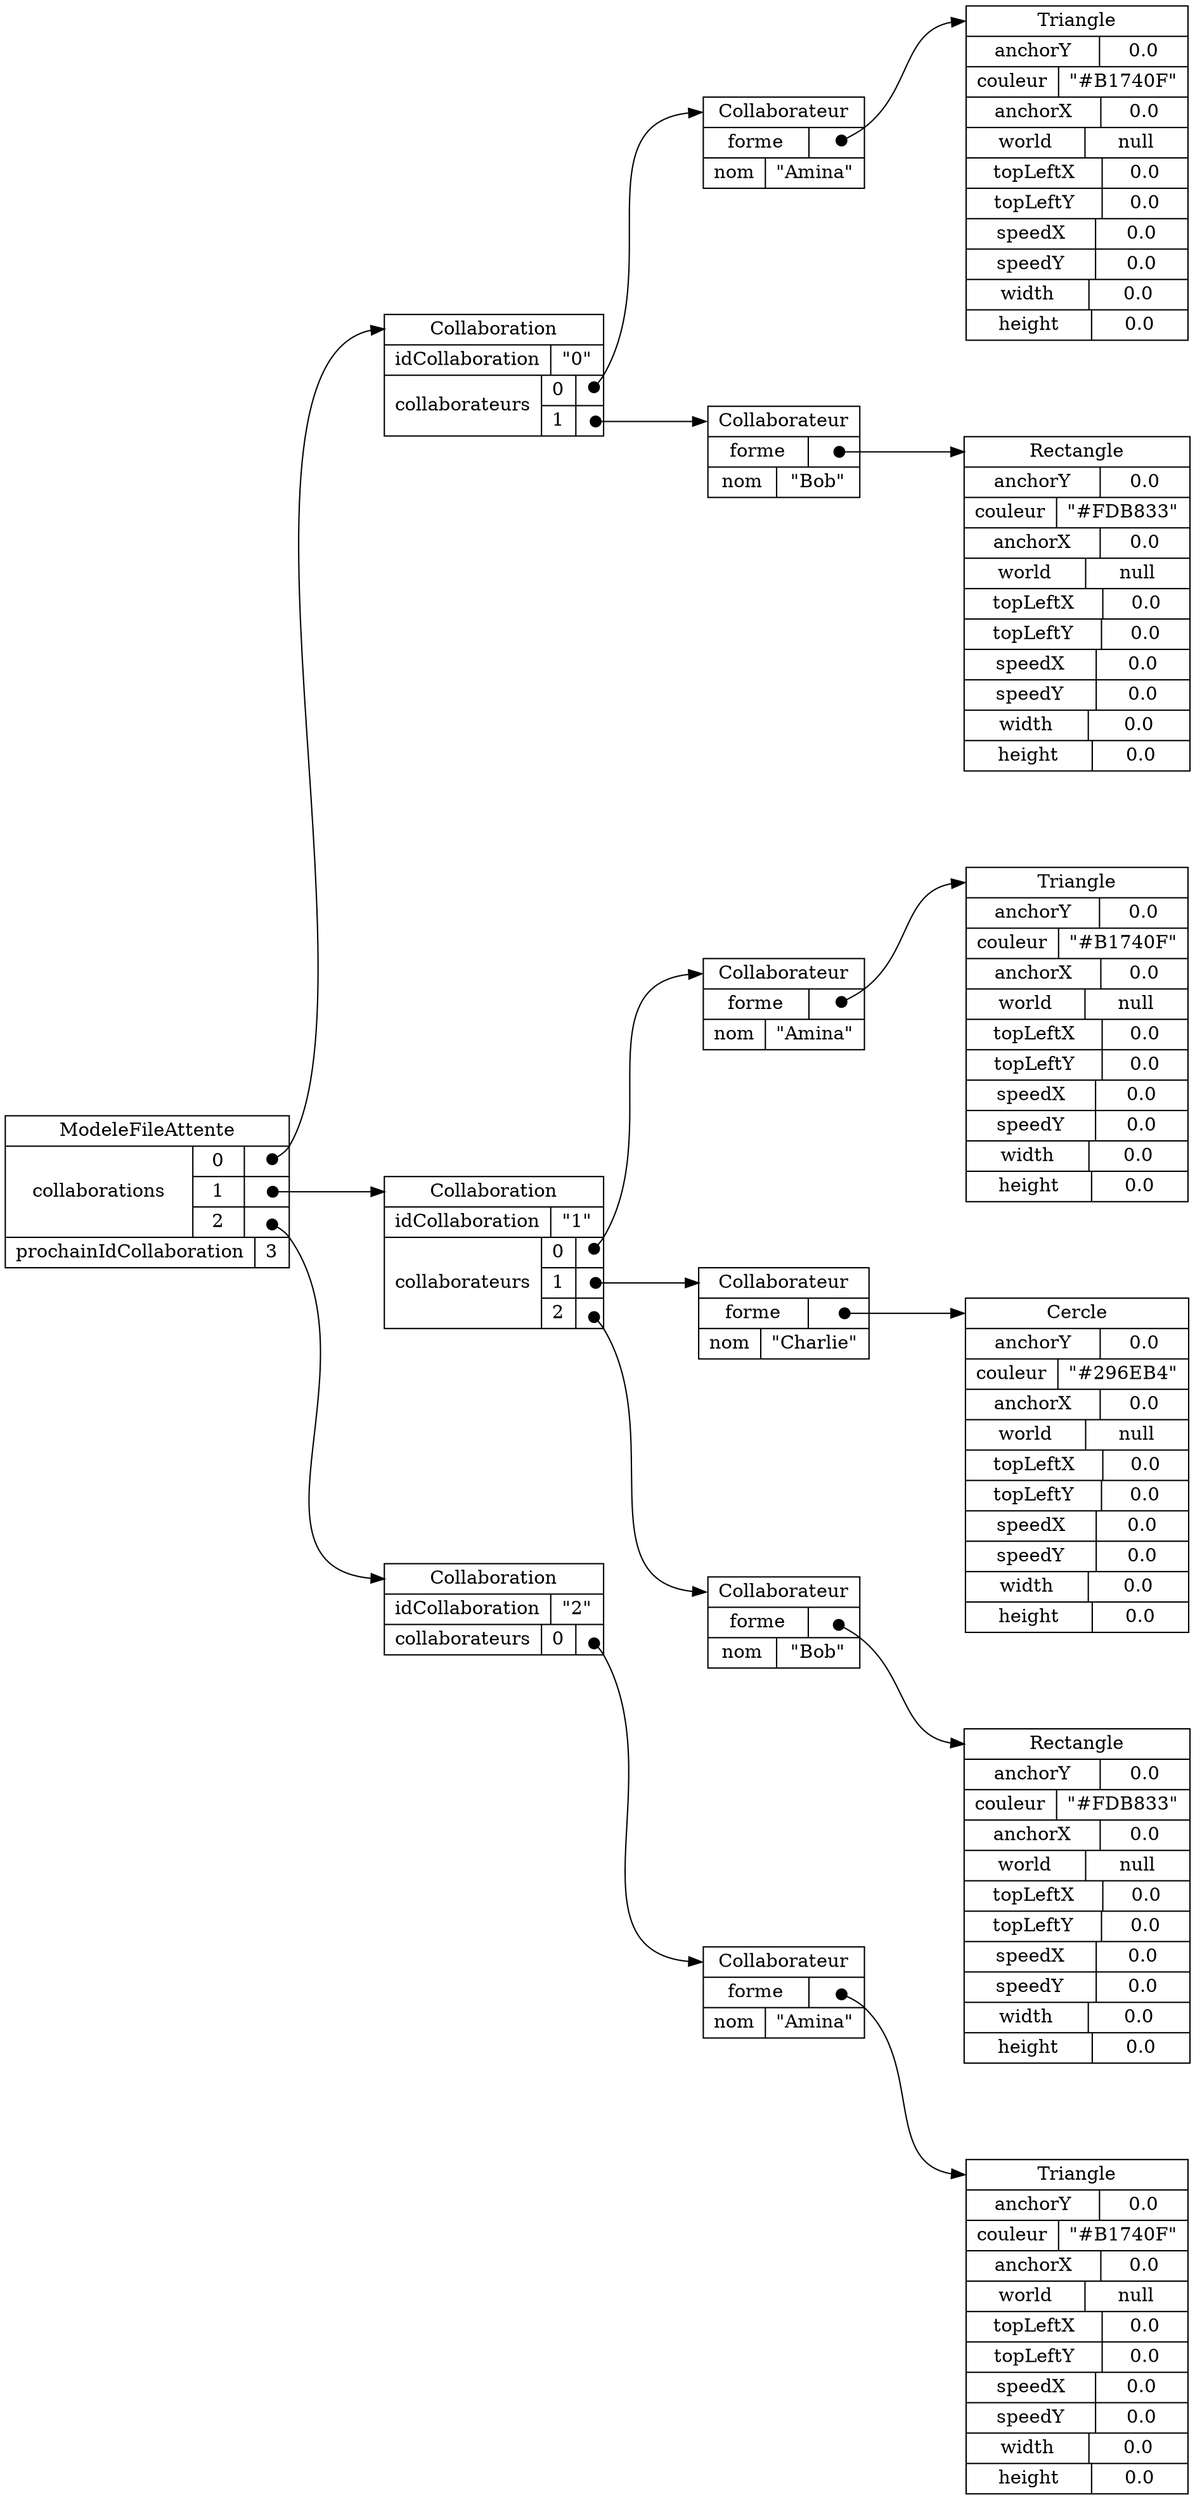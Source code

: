digraph "ModeleFileAttente" {
graph ["rankdir"="LR","compound"="true","ranksep"="1.0","nodesep"="1.0"]
"/" ["label"="<_C>ModeleFileAttente|{collaborations|{{0|<collaborations__V_0_0>}|{1|<collaborations__V_1_1>}|{2|<collaborations__V_2_2>}}}|{prochainIdCollaboration|3}","style"="filled","fillcolor"="white","shape"="record"]
"/collaborations/0" ["label"="<_C>Collaboration|{idCollaboration|\"0\"}|{collaborateurs|{{0|<collaborateurs__V_0_0>}|{1|<collaborateurs__V_1_1>}}}","style"="filled","fillcolor"="white","shape"="record"]
"/collaborations/0/collaborateurs/0" ["label"="<_C>Collaborateur|{forme|<forme_forme>}|{nom|\"Amina\"}","style"="filled","fillcolor"="white","shape"="record"]
"/collaborations/0/collaborateurs/0/forme" ["label"="<_C>Triangle|{anchorY|0.0}|{couleur|\"#B1740F\"}|{anchorX|0.0}|{world|null}|{topLeftX|0.0}|{topLeftY|0.0}|{speedX|0.0}|{speedY|0.0}|{width|0.0}|{height|0.0}","style"="filled","fillcolor"="white","shape"="record"]
"/collaborations/0/collaborateurs/1" ["label"="<_C>Collaborateur|{forme|<forme_forme>}|{nom|\"Bob\"}","style"="filled","fillcolor"="white","shape"="record"]
"/collaborations/0/collaborateurs/1/forme" ["label"="<_C>Rectangle|{anchorY|0.0}|{couleur|\"#FDB833\"}|{anchorX|0.0}|{world|null}|{topLeftX|0.0}|{topLeftY|0.0}|{speedX|0.0}|{speedY|0.0}|{width|0.0}|{height|0.0}","style"="filled","fillcolor"="white","shape"="record"]
"/collaborations/1" ["label"="<_C>Collaboration|{idCollaboration|\"1\"}|{collaborateurs|{{0|<collaborateurs__V_0_0>}|{1|<collaborateurs__V_1_1>}|{2|<collaborateurs__V_2_2>}}}","style"="filled","fillcolor"="white","shape"="record"]
"/collaborations/1/collaborateurs/0" ["label"="<_C>Collaborateur|{forme|<forme_forme>}|{nom|\"Amina\"}","style"="filled","fillcolor"="white","shape"="record"]
"/collaborations/1/collaborateurs/0/forme" ["label"="<_C>Triangle|{anchorY|0.0}|{couleur|\"#B1740F\"}|{anchorX|0.0}|{world|null}|{topLeftX|0.0}|{topLeftY|0.0}|{speedX|0.0}|{speedY|0.0}|{width|0.0}|{height|0.0}","style"="filled","fillcolor"="white","shape"="record"]
"/collaborations/1/collaborateurs/1" ["label"="<_C>Collaborateur|{forme|<forme_forme>}|{nom|\"Charlie\"}","style"="filled","fillcolor"="white","shape"="record"]
"/collaborations/1/collaborateurs/1/forme" ["label"="<_C>Cercle|{anchorY|0.0}|{couleur|\"#296EB4\"}|{anchorX|0.0}|{world|null}|{topLeftX|0.0}|{topLeftY|0.0}|{speedX|0.0}|{speedY|0.0}|{width|0.0}|{height|0.0}","style"="filled","fillcolor"="white","shape"="record"]
"/collaborations/1/collaborateurs/2" ["label"="<_C>Collaborateur|{forme|<forme_forme>}|{nom|\"Bob\"}","style"="filled","fillcolor"="white","shape"="record"]
"/collaborations/1/collaborateurs/2/forme" ["label"="<_C>Rectangle|{anchorY|0.0}|{couleur|\"#FDB833\"}|{anchorX|0.0}|{world|null}|{topLeftX|0.0}|{topLeftY|0.0}|{speedX|0.0}|{speedY|0.0}|{width|0.0}|{height|0.0}","style"="filled","fillcolor"="white","shape"="record"]
"/collaborations/2" ["label"="<_C>Collaboration|{idCollaboration|\"2\"}|{collaborateurs|{{0|<collaborateurs__V_0_0>}}}","style"="filled","fillcolor"="white","shape"="record"]
"/collaborations/2/collaborateurs/0" ["label"="<_C>Collaborateur|{forme|<forme_forme>}|{nom|\"Amina\"}","style"="filled","fillcolor"="white","shape"="record"]
"/collaborations/2/collaborateurs/0/forme" ["label"="<_C>Triangle|{anchorY|0.0}|{couleur|\"#B1740F\"}|{anchorX|0.0}|{world|null}|{topLeftX|0.0}|{topLeftY|0.0}|{speedX|0.0}|{speedY|0.0}|{width|0.0}|{height|0.0}","style"="filled","fillcolor"="white","shape"="record"]
"/":"collaborations__V_2_2":c -> "/collaborations/2":"_C" ["tailclip"="false","arrowtail"="dot","dir"="both","label"=""]
"/":"collaborations__V_1_1":c -> "/collaborations/1":"_C" ["tailclip"="false","arrowtail"="dot","dir"="both","label"=""]
"/":"collaborations__V_0_0":c -> "/collaborations/0":"_C" ["tailclip"="false","arrowtail"="dot","dir"="both","label"=""]
"/collaborations/0":"collaborateurs__V_1_1":c -> "/collaborations/0/collaborateurs/1":"_C" ["tailclip"="false","arrowtail"="dot","dir"="both","label"=""]
"/collaborations/0":"collaborateurs__V_0_0":c -> "/collaborations/0/collaborateurs/0":"_C" ["tailclip"="false","arrowtail"="dot","dir"="both","label"=""]
"/collaborations/0/collaborateurs/0":"forme_forme":c -> "/collaborations/0/collaborateurs/0/forme":"_C" ["tailclip"="false","arrowtail"="dot","dir"="both","label"=""]
"/collaborations/0/collaborateurs/1":"forme_forme":c -> "/collaborations/0/collaborateurs/1/forme":"_C" ["tailclip"="false","arrowtail"="dot","dir"="both","label"=""]
"/collaborations/1":"collaborateurs__V_2_2":c -> "/collaborations/1/collaborateurs/2":"_C" ["tailclip"="false","arrowtail"="dot","dir"="both","label"=""]
"/collaborations/1":"collaborateurs__V_1_1":c -> "/collaborations/1/collaborateurs/1":"_C" ["tailclip"="false","arrowtail"="dot","dir"="both","label"=""]
"/collaborations/1":"collaborateurs__V_0_0":c -> "/collaborations/1/collaborateurs/0":"_C" ["tailclip"="false","arrowtail"="dot","dir"="both","label"=""]
"/collaborations/1/collaborateurs/0":"forme_forme":c -> "/collaborations/1/collaborateurs/0/forme":"_C" ["tailclip"="false","arrowtail"="dot","dir"="both","label"=""]
"/collaborations/1/collaborateurs/1":"forme_forme":c -> "/collaborations/1/collaborateurs/1/forme":"_C" ["tailclip"="false","arrowtail"="dot","dir"="both","label"=""]
"/collaborations/1/collaborateurs/2":"forme_forme":c -> "/collaborations/1/collaborateurs/2/forme":"_C" ["tailclip"="false","arrowtail"="dot","dir"="both","label"=""]
"/collaborations/2":"collaborateurs__V_0_0":c -> "/collaborations/2/collaborateurs/0":"_C" ["tailclip"="false","arrowtail"="dot","dir"="both","label"=""]
"/collaborations/2/collaborateurs/0":"forme_forme":c -> "/collaborations/2/collaborateurs/0/forme":"_C" ["tailclip"="false","arrowtail"="dot","dir"="both","label"=""]
}